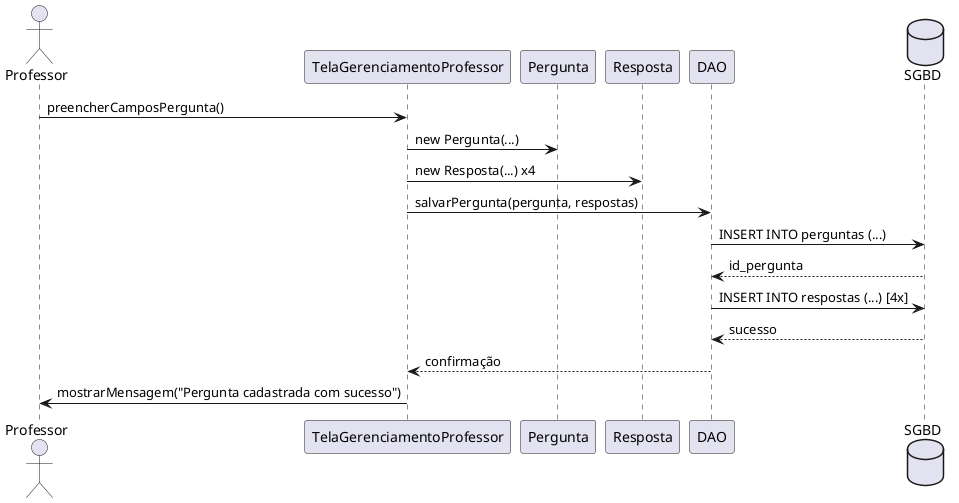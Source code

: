 
@startuml sequenciaCadastrarPergunta
actor Professor

participant TelaGerenciamentoProfessor
participant Pergunta
participant Resposta
participant DAO
database SGBD

Professor -> TelaGerenciamentoProfessor : preencherCamposPergunta()
TelaGerenciamentoProfessor -> Pergunta : new Pergunta(...)
TelaGerenciamentoProfessor -> Resposta : new Resposta(...) x4

TelaGerenciamentoProfessor -> DAO : salvarPergunta(pergunta, respostas)
DAO -> SGBD : INSERT INTO perguntas (...)
SGBD --> DAO : id_pergunta
DAO -> SGBD : INSERT INTO respostas (...) [4x]
SGBD --> DAO : sucesso

DAO --> TelaGerenciamentoProfessor : confirmação
TelaGerenciamentoProfessor -> Professor : mostrarMensagem("Pergunta cadastrada com sucesso")
@enduml
